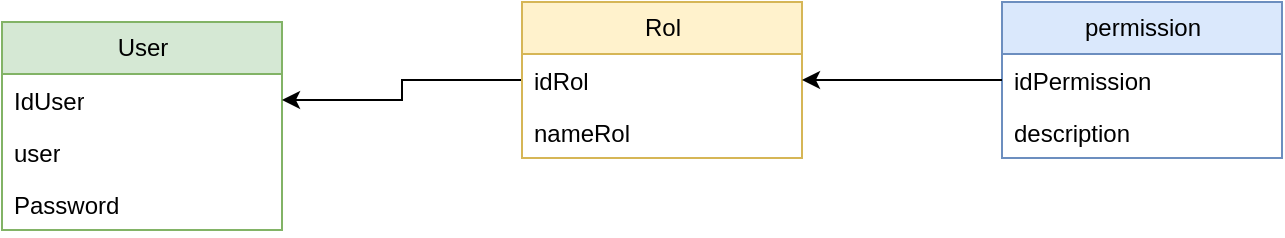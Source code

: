 <mxfile version="21.7.4" type="github">
  <diagram id="C5RBs43oDa-KdzZeNtuy" name="Usuarios">
    <mxGraphModel dx="1374" dy="743" grid="1" gridSize="10" guides="1" tooltips="1" connect="1" arrows="1" fold="1" page="1" pageScale="1" pageWidth="827" pageHeight="1169" math="0" shadow="0">
      <root>
        <mxCell id="WIyWlLk6GJQsqaUBKTNV-0" />
        <mxCell id="WIyWlLk6GJQsqaUBKTNV-1" parent="WIyWlLk6GJQsqaUBKTNV-0" />
        <mxCell id="VP1TtQkqcQD2wiykSnj6-16" value="User" style="swimlane;fontStyle=0;childLayout=stackLayout;horizontal=1;startSize=26;fillColor=#d5e8d4;horizontalStack=0;resizeParent=1;resizeParentMax=0;resizeLast=0;collapsible=1;marginBottom=0;html=1;strokeColor=#82b366;" vertex="1" parent="WIyWlLk6GJQsqaUBKTNV-1">
          <mxGeometry x="94" y="90" width="140" height="104" as="geometry" />
        </mxCell>
        <mxCell id="VP1TtQkqcQD2wiykSnj6-17" value="IdUser" style="text;strokeColor=none;fillColor=none;align=left;verticalAlign=top;spacingLeft=4;spacingRight=4;overflow=hidden;rotatable=0;points=[[0,0.5],[1,0.5]];portConstraint=eastwest;whiteSpace=wrap;html=1;" vertex="1" parent="VP1TtQkqcQD2wiykSnj6-16">
          <mxGeometry y="26" width="140" height="26" as="geometry" />
        </mxCell>
        <mxCell id="VP1TtQkqcQD2wiykSnj6-21" value="user" style="text;strokeColor=none;fillColor=none;align=left;verticalAlign=top;spacingLeft=4;spacingRight=4;overflow=hidden;rotatable=0;points=[[0,0.5],[1,0.5]];portConstraint=eastwest;whiteSpace=wrap;html=1;" vertex="1" parent="VP1TtQkqcQD2wiykSnj6-16">
          <mxGeometry y="52" width="140" height="26" as="geometry" />
        </mxCell>
        <mxCell id="VP1TtQkqcQD2wiykSnj6-19" value="Password" style="text;strokeColor=none;fillColor=none;align=left;verticalAlign=top;spacingLeft=4;spacingRight=4;overflow=hidden;rotatable=0;points=[[0,0.5],[1,0.5]];portConstraint=eastwest;whiteSpace=wrap;html=1;" vertex="1" parent="VP1TtQkqcQD2wiykSnj6-16">
          <mxGeometry y="78" width="140" height="26" as="geometry" />
        </mxCell>
        <mxCell id="VP1TtQkqcQD2wiykSnj6-33" style="edgeStyle=orthogonalEdgeStyle;rounded=0;orthogonalLoop=1;jettySize=auto;html=1;entryX=1;entryY=0.5;entryDx=0;entryDy=0;" edge="1" parent="WIyWlLk6GJQsqaUBKTNV-1" source="VP1TtQkqcQD2wiykSnj6-22" target="VP1TtQkqcQD2wiykSnj6-17">
          <mxGeometry relative="1" as="geometry" />
        </mxCell>
        <mxCell id="VP1TtQkqcQD2wiykSnj6-22" value="Rol" style="swimlane;fontStyle=0;childLayout=stackLayout;horizontal=1;startSize=26;fillColor=#fff2cc;horizontalStack=0;resizeParent=1;resizeParentMax=0;resizeLast=0;collapsible=1;marginBottom=0;html=1;strokeColor=#d6b656;" vertex="1" parent="WIyWlLk6GJQsqaUBKTNV-1">
          <mxGeometry x="354" y="80" width="140" height="78" as="geometry" />
        </mxCell>
        <mxCell id="VP1TtQkqcQD2wiykSnj6-23" value="idRol" style="text;strokeColor=none;fillColor=none;align=left;verticalAlign=top;spacingLeft=4;spacingRight=4;overflow=hidden;rotatable=0;points=[[0,0.5],[1,0.5]];portConstraint=eastwest;whiteSpace=wrap;html=1;" vertex="1" parent="VP1TtQkqcQD2wiykSnj6-22">
          <mxGeometry y="26" width="140" height="26" as="geometry" />
        </mxCell>
        <mxCell id="VP1TtQkqcQD2wiykSnj6-24" value="nameRol" style="text;strokeColor=none;fillColor=none;align=left;verticalAlign=top;spacingLeft=4;spacingRight=4;overflow=hidden;rotatable=0;points=[[0,0.5],[1,0.5]];portConstraint=eastwest;whiteSpace=wrap;html=1;" vertex="1" parent="VP1TtQkqcQD2wiykSnj6-22">
          <mxGeometry y="52" width="140" height="26" as="geometry" />
        </mxCell>
        <mxCell id="VP1TtQkqcQD2wiykSnj6-26" value="permission" style="swimlane;fontStyle=0;childLayout=stackLayout;horizontal=1;startSize=26;fillColor=#dae8fc;horizontalStack=0;resizeParent=1;resizeParentMax=0;resizeLast=0;collapsible=1;marginBottom=0;html=1;strokeColor=#6c8ebf;" vertex="1" parent="WIyWlLk6GJQsqaUBKTNV-1">
          <mxGeometry x="594" y="80" width="140" height="78" as="geometry" />
        </mxCell>
        <mxCell id="VP1TtQkqcQD2wiykSnj6-27" value="idPermission" style="text;strokeColor=none;fillColor=none;align=left;verticalAlign=top;spacingLeft=4;spacingRight=4;overflow=hidden;rotatable=0;points=[[0,0.5],[1,0.5]];portConstraint=eastwest;whiteSpace=wrap;html=1;" vertex="1" parent="VP1TtQkqcQD2wiykSnj6-26">
          <mxGeometry y="26" width="140" height="26" as="geometry" />
        </mxCell>
        <mxCell id="VP1TtQkqcQD2wiykSnj6-28" value="description" style="text;strokeColor=none;fillColor=none;align=left;verticalAlign=top;spacingLeft=4;spacingRight=4;overflow=hidden;rotatable=0;points=[[0,0.5],[1,0.5]];portConstraint=eastwest;whiteSpace=wrap;html=1;" vertex="1" parent="VP1TtQkqcQD2wiykSnj6-26">
          <mxGeometry y="52" width="140" height="26" as="geometry" />
        </mxCell>
        <mxCell id="VP1TtQkqcQD2wiykSnj6-32" style="edgeStyle=orthogonalEdgeStyle;rounded=0;orthogonalLoop=1;jettySize=auto;html=1;entryX=1;entryY=0.5;entryDx=0;entryDy=0;" edge="1" parent="WIyWlLk6GJQsqaUBKTNV-1" source="VP1TtQkqcQD2wiykSnj6-27" target="VP1TtQkqcQD2wiykSnj6-23">
          <mxGeometry relative="1" as="geometry" />
        </mxCell>
      </root>
    </mxGraphModel>
  </diagram>
</mxfile>
